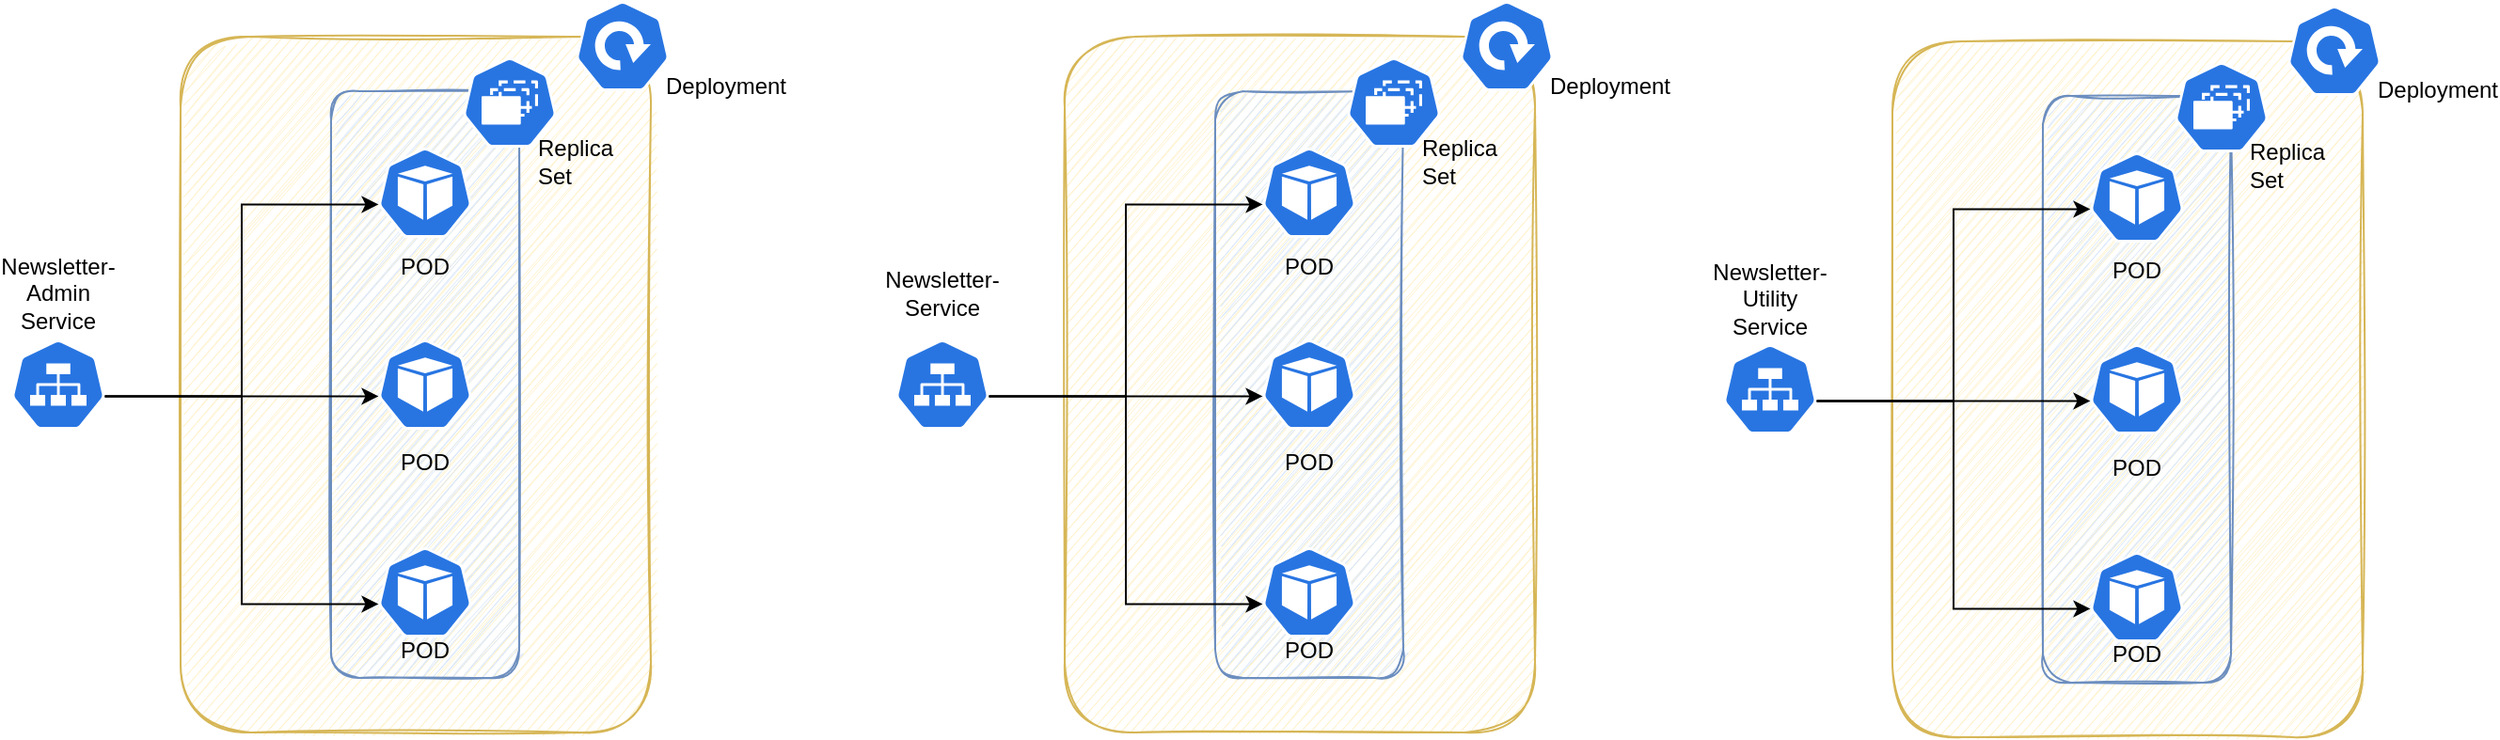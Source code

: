 <mxfile version="15.8.4" type="device"><diagram id="-txgXysnOcSczy6059Za" name="Kubernetes"><mxGraphModel dx="846" dy="464" grid="1" gridSize="10" guides="1" tooltips="1" connect="1" arrows="1" fold="1" page="1" pageScale="1" pageWidth="4681" pageHeight="3300" math="0" shadow="0"><root><mxCell id="0"/><mxCell id="1" parent="0"/><mxCell id="-Q3KpS1T0PqF7jxy3ZdW-20" value="" style="rounded=1;whiteSpace=wrap;html=1;sketch=1;fillColor=#fff2cc;strokeColor=#d6b656;" vertex="1" parent="1"><mxGeometry x="335" y="318.5" width="250" height="370" as="geometry"/></mxCell><mxCell id="-Q3KpS1T0PqF7jxy3ZdW-22" value="" style="rounded=1;whiteSpace=wrap;html=1;sketch=1;fillColor=#dae8fc;strokeColor=#6c8ebf;" vertex="1" parent="1"><mxGeometry x="415" y="347.5" width="100" height="312" as="geometry"/></mxCell><mxCell id="-Q3KpS1T0PqF7jxy3ZdW-64" style="edgeStyle=orthogonalEdgeStyle;rounded=0;orthogonalLoop=1;jettySize=auto;html=1;exitX=0.995;exitY=0.63;exitDx=0;exitDy=0;exitPerimeter=0;entryX=0.005;entryY=0.63;entryDx=0;entryDy=0;entryPerimeter=0;" edge="1" parent="1" source="-Q3KpS1T0PqF7jxy3ZdW-19" target="-Q3KpS1T0PqF7jxy3ZdW-62"><mxGeometry relative="1" as="geometry"/></mxCell><mxCell id="-Q3KpS1T0PqF7jxy3ZdW-19" value="" style="sketch=0;html=1;dashed=0;whitespace=wrap;fillColor=#2875E2;strokeColor=#ffffff;points=[[0.005,0.63,0],[0.1,0.2,0],[0.9,0.2,0],[0.5,0,0],[0.995,0.63,0],[0.72,0.99,0],[0.5,1,0],[0.28,0.99,0]];shape=mxgraph.kubernetes.icon;prIcon=svc" vertex="1" parent="1"><mxGeometry x="245" y="479.5" width="50" height="48" as="geometry"/></mxCell><mxCell id="-Q3KpS1T0PqF7jxy3ZdW-21" value="" style="sketch=0;html=1;dashed=0;whitespace=wrap;fillColor=#2875E2;strokeColor=#ffffff;points=[[0.005,0.63,0],[0.1,0.2,0],[0.9,0.2,0],[0.5,0,0],[0.995,0.63,0],[0.72,0.99,0],[0.5,1,0],[0.28,0.99,0]];shape=mxgraph.kubernetes.icon;prIcon=deploy" vertex="1" parent="1"><mxGeometry x="545" y="299.5" width="50" height="48" as="geometry"/></mxCell><mxCell id="-Q3KpS1T0PqF7jxy3ZdW-23" value="" style="sketch=0;html=1;dashed=0;whitespace=wrap;fillColor=#2875E2;strokeColor=#ffffff;points=[[0.005,0.63,0],[0.1,0.2,0],[0.9,0.2,0],[0.5,0,0],[0.995,0.63,0],[0.72,0.99,0],[0.5,1,0],[0.28,0.99,0]];shape=mxgraph.kubernetes.icon;prIcon=rs" vertex="1" parent="1"><mxGeometry x="485" y="329.5" width="50" height="48" as="geometry"/></mxCell><mxCell id="-Q3KpS1T0PqF7jxy3ZdW-24" value="" style="sketch=0;html=1;dashed=0;whitespace=wrap;fillColor=#2875E2;strokeColor=#ffffff;points=[[0.005,0.63,0],[0.1,0.2,0],[0.9,0.2,0],[0.5,0,0],[0.995,0.63,0],[0.72,0.99,0],[0.5,1,0],[0.28,0.99,0]];shape=mxgraph.kubernetes.icon;prIcon=pod" vertex="1" parent="1"><mxGeometry x="440" y="377.5" width="50" height="48" as="geometry"/></mxCell><mxCell id="-Q3KpS1T0PqF7jxy3ZdW-25" value="" style="sketch=0;html=1;dashed=0;whitespace=wrap;fillColor=#2875E2;strokeColor=#ffffff;points=[[0.005,0.63,0],[0.1,0.2,0],[0.9,0.2,0],[0.5,0,0],[0.995,0.63,0],[0.72,0.99,0],[0.5,1,0],[0.28,0.99,0]];shape=mxgraph.kubernetes.icon;prIcon=pod" vertex="1" parent="1"><mxGeometry x="440" y="590" width="50" height="48" as="geometry"/></mxCell><mxCell id="-Q3KpS1T0PqF7jxy3ZdW-26" style="edgeStyle=orthogonalEdgeStyle;rounded=0;orthogonalLoop=1;jettySize=auto;html=1;exitX=0.995;exitY=0.63;exitDx=0;exitDy=0;exitPerimeter=0;entryX=0.005;entryY=0.63;entryDx=0;entryDy=0;entryPerimeter=0;" edge="1" parent="1" source="-Q3KpS1T0PqF7jxy3ZdW-19" target="-Q3KpS1T0PqF7jxy3ZdW-25"><mxGeometry relative="1" as="geometry"/></mxCell><mxCell id="-Q3KpS1T0PqF7jxy3ZdW-27" value="" style="edgeStyle=orthogonalEdgeStyle;rounded=0;orthogonalLoop=1;jettySize=auto;html=1;exitX=0.995;exitY=0.63;exitDx=0;exitDy=0;exitPerimeter=0;entryX=0.005;entryY=0.63;entryDx=0;entryDy=0;entryPerimeter=0;" edge="1" parent="1" source="-Q3KpS1T0PqF7jxy3ZdW-19" target="-Q3KpS1T0PqF7jxy3ZdW-24"><mxGeometry relative="1" as="geometry"/></mxCell><mxCell id="-Q3KpS1T0PqF7jxy3ZdW-28" value="Newsletter-Admin Service" style="text;html=1;strokeColor=none;fillColor=none;align=center;verticalAlign=middle;whiteSpace=wrap;rounded=0;sketch=1;" vertex="1" parent="1"><mxGeometry x="240" y="440" width="60" height="30" as="geometry"/></mxCell><mxCell id="-Q3KpS1T0PqF7jxy3ZdW-29" value="POD" style="text;html=1;strokeColor=none;fillColor=none;align=center;verticalAlign=middle;whiteSpace=wrap;rounded=0;sketch=1;" vertex="1" parent="1"><mxGeometry x="435" y="629.5" width="60" height="30" as="geometry"/></mxCell><mxCell id="-Q3KpS1T0PqF7jxy3ZdW-30" value="POD" style="text;html=1;strokeColor=none;fillColor=none;align=center;verticalAlign=middle;whiteSpace=wrap;rounded=0;sketch=1;" vertex="1" parent="1"><mxGeometry x="435" y="425.5" width="60" height="30" as="geometry"/></mxCell><mxCell id="-Q3KpS1T0PqF7jxy3ZdW-31" value="Replica&lt;br&gt;&lt;div style=&quot;text-align: left&quot;&gt;&lt;span&gt;Set&lt;/span&gt;&lt;/div&gt;" style="text;html=1;strokeColor=none;fillColor=none;align=center;verticalAlign=middle;whiteSpace=wrap;rounded=0;sketch=1;" vertex="1" parent="1"><mxGeometry x="515" y="369.5" width="60" height="30" as="geometry"/></mxCell><mxCell id="-Q3KpS1T0PqF7jxy3ZdW-32" value="Deployment" style="text;html=1;strokeColor=none;fillColor=none;align=center;verticalAlign=middle;whiteSpace=wrap;rounded=0;sketch=1;" vertex="1" parent="1"><mxGeometry x="595" y="329.5" width="60" height="30" as="geometry"/></mxCell><mxCell id="-Q3KpS1T0PqF7jxy3ZdW-62" value="" style="sketch=0;html=1;dashed=0;whitespace=wrap;fillColor=#2875E2;strokeColor=#ffffff;points=[[0.005,0.63,0],[0.1,0.2,0],[0.9,0.2,0],[0.5,0,0],[0.995,0.63,0],[0.72,0.99,0],[0.5,1,0],[0.28,0.99,0]];shape=mxgraph.kubernetes.icon;prIcon=pod" vertex="1" parent="1"><mxGeometry x="440" y="479.5" width="50" height="48" as="geometry"/></mxCell><mxCell id="-Q3KpS1T0PqF7jxy3ZdW-63" value="POD" style="text;html=1;strokeColor=none;fillColor=none;align=center;verticalAlign=middle;whiteSpace=wrap;rounded=0;sketch=1;" vertex="1" parent="1"><mxGeometry x="435" y="530" width="60" height="30" as="geometry"/></mxCell><mxCell id="-Q3KpS1T0PqF7jxy3ZdW-92" value="" style="rounded=1;whiteSpace=wrap;html=1;sketch=1;fillColor=#fff2cc;strokeColor=#d6b656;" vertex="1" parent="1"><mxGeometry x="805" y="318.5" width="250" height="370" as="geometry"/></mxCell><mxCell id="-Q3KpS1T0PqF7jxy3ZdW-93" value="" style="rounded=1;whiteSpace=wrap;html=1;sketch=1;fillColor=#dae8fc;strokeColor=#6c8ebf;" vertex="1" parent="1"><mxGeometry x="885" y="347.5" width="100" height="312" as="geometry"/></mxCell><mxCell id="-Q3KpS1T0PqF7jxy3ZdW-94" style="edgeStyle=orthogonalEdgeStyle;rounded=0;orthogonalLoop=1;jettySize=auto;html=1;exitX=0.995;exitY=0.63;exitDx=0;exitDy=0;exitPerimeter=0;entryX=0.005;entryY=0.63;entryDx=0;entryDy=0;entryPerimeter=0;" edge="1" parent="1" source="-Q3KpS1T0PqF7jxy3ZdW-95" target="-Q3KpS1T0PqF7jxy3ZdW-107"><mxGeometry relative="1" as="geometry"/></mxCell><mxCell id="-Q3KpS1T0PqF7jxy3ZdW-95" value="" style="sketch=0;html=1;dashed=0;whitespace=wrap;fillColor=#2875E2;strokeColor=#ffffff;points=[[0.005,0.63,0],[0.1,0.2,0],[0.9,0.2,0],[0.5,0,0],[0.995,0.63,0],[0.72,0.99,0],[0.5,1,0],[0.28,0.99,0]];shape=mxgraph.kubernetes.icon;prIcon=svc" vertex="1" parent="1"><mxGeometry x="715" y="479.5" width="50" height="48" as="geometry"/></mxCell><mxCell id="-Q3KpS1T0PqF7jxy3ZdW-96" value="" style="sketch=0;html=1;dashed=0;whitespace=wrap;fillColor=#2875E2;strokeColor=#ffffff;points=[[0.005,0.63,0],[0.1,0.2,0],[0.9,0.2,0],[0.5,0,0],[0.995,0.63,0],[0.72,0.99,0],[0.5,1,0],[0.28,0.99,0]];shape=mxgraph.kubernetes.icon;prIcon=deploy" vertex="1" parent="1"><mxGeometry x="1015" y="299.5" width="50" height="48" as="geometry"/></mxCell><mxCell id="-Q3KpS1T0PqF7jxy3ZdW-97" value="" style="sketch=0;html=1;dashed=0;whitespace=wrap;fillColor=#2875E2;strokeColor=#ffffff;points=[[0.005,0.63,0],[0.1,0.2,0],[0.9,0.2,0],[0.5,0,0],[0.995,0.63,0],[0.72,0.99,0],[0.5,1,0],[0.28,0.99,0]];shape=mxgraph.kubernetes.icon;prIcon=rs" vertex="1" parent="1"><mxGeometry x="955" y="329.5" width="50" height="48" as="geometry"/></mxCell><mxCell id="-Q3KpS1T0PqF7jxy3ZdW-98" value="" style="sketch=0;html=1;dashed=0;whitespace=wrap;fillColor=#2875E2;strokeColor=#ffffff;points=[[0.005,0.63,0],[0.1,0.2,0],[0.9,0.2,0],[0.5,0,0],[0.995,0.63,0],[0.72,0.99,0],[0.5,1,0],[0.28,0.99,0]];shape=mxgraph.kubernetes.icon;prIcon=pod" vertex="1" parent="1"><mxGeometry x="910" y="377.5" width="50" height="48" as="geometry"/></mxCell><mxCell id="-Q3KpS1T0PqF7jxy3ZdW-99" value="" style="sketch=0;html=1;dashed=0;whitespace=wrap;fillColor=#2875E2;strokeColor=#ffffff;points=[[0.005,0.63,0],[0.1,0.2,0],[0.9,0.2,0],[0.5,0,0],[0.995,0.63,0],[0.72,0.99,0],[0.5,1,0],[0.28,0.99,0]];shape=mxgraph.kubernetes.icon;prIcon=pod" vertex="1" parent="1"><mxGeometry x="910" y="590" width="50" height="48" as="geometry"/></mxCell><mxCell id="-Q3KpS1T0PqF7jxy3ZdW-100" style="edgeStyle=orthogonalEdgeStyle;rounded=0;orthogonalLoop=1;jettySize=auto;html=1;exitX=0.995;exitY=0.63;exitDx=0;exitDy=0;exitPerimeter=0;entryX=0.005;entryY=0.63;entryDx=0;entryDy=0;entryPerimeter=0;" edge="1" parent="1" source="-Q3KpS1T0PqF7jxy3ZdW-95" target="-Q3KpS1T0PqF7jxy3ZdW-99"><mxGeometry relative="1" as="geometry"/></mxCell><mxCell id="-Q3KpS1T0PqF7jxy3ZdW-101" value="" style="edgeStyle=orthogonalEdgeStyle;rounded=0;orthogonalLoop=1;jettySize=auto;html=1;exitX=0.995;exitY=0.63;exitDx=0;exitDy=0;exitPerimeter=0;entryX=0.005;entryY=0.63;entryDx=0;entryDy=0;entryPerimeter=0;" edge="1" parent="1" source="-Q3KpS1T0PqF7jxy3ZdW-95" target="-Q3KpS1T0PqF7jxy3ZdW-98"><mxGeometry relative="1" as="geometry"/></mxCell><mxCell id="-Q3KpS1T0PqF7jxy3ZdW-102" value="Newsletter-Service" style="text;html=1;strokeColor=none;fillColor=none;align=center;verticalAlign=middle;whiteSpace=wrap;rounded=0;sketch=1;" vertex="1" parent="1"><mxGeometry x="710" y="440" width="60" height="30" as="geometry"/></mxCell><mxCell id="-Q3KpS1T0PqF7jxy3ZdW-103" value="POD" style="text;html=1;strokeColor=none;fillColor=none;align=center;verticalAlign=middle;whiteSpace=wrap;rounded=0;sketch=1;" vertex="1" parent="1"><mxGeometry x="905" y="629.5" width="60" height="30" as="geometry"/></mxCell><mxCell id="-Q3KpS1T0PqF7jxy3ZdW-104" value="POD" style="text;html=1;strokeColor=none;fillColor=none;align=center;verticalAlign=middle;whiteSpace=wrap;rounded=0;sketch=1;" vertex="1" parent="1"><mxGeometry x="905" y="425.5" width="60" height="30" as="geometry"/></mxCell><mxCell id="-Q3KpS1T0PqF7jxy3ZdW-105" value="Replica&lt;br&gt;&lt;div style=&quot;text-align: left&quot;&gt;&lt;span&gt;Set&lt;/span&gt;&lt;/div&gt;" style="text;html=1;strokeColor=none;fillColor=none;align=center;verticalAlign=middle;whiteSpace=wrap;rounded=0;sketch=1;" vertex="1" parent="1"><mxGeometry x="985" y="369.5" width="60" height="30" as="geometry"/></mxCell><mxCell id="-Q3KpS1T0PqF7jxy3ZdW-106" value="Deployment" style="text;html=1;strokeColor=none;fillColor=none;align=center;verticalAlign=middle;whiteSpace=wrap;rounded=0;sketch=1;" vertex="1" parent="1"><mxGeometry x="1065" y="329.5" width="60" height="30" as="geometry"/></mxCell><mxCell id="-Q3KpS1T0PqF7jxy3ZdW-107" value="" style="sketch=0;html=1;dashed=0;whitespace=wrap;fillColor=#2875E2;strokeColor=#ffffff;points=[[0.005,0.63,0],[0.1,0.2,0],[0.9,0.2,0],[0.5,0,0],[0.995,0.63,0],[0.72,0.99,0],[0.5,1,0],[0.28,0.99,0]];shape=mxgraph.kubernetes.icon;prIcon=pod" vertex="1" parent="1"><mxGeometry x="910" y="479.5" width="50" height="48" as="geometry"/></mxCell><mxCell id="-Q3KpS1T0PqF7jxy3ZdW-108" value="POD" style="text;html=1;strokeColor=none;fillColor=none;align=center;verticalAlign=middle;whiteSpace=wrap;rounded=0;sketch=1;" vertex="1" parent="1"><mxGeometry x="905" y="530" width="60" height="30" as="geometry"/></mxCell><mxCell id="-Q3KpS1T0PqF7jxy3ZdW-109" value="" style="rounded=1;whiteSpace=wrap;html=1;sketch=1;fillColor=#fff2cc;strokeColor=#d6b656;" vertex="1" parent="1"><mxGeometry x="1245" y="321" width="250" height="370" as="geometry"/></mxCell><mxCell id="-Q3KpS1T0PqF7jxy3ZdW-110" value="" style="rounded=1;whiteSpace=wrap;html=1;sketch=1;fillColor=#dae8fc;strokeColor=#6c8ebf;" vertex="1" parent="1"><mxGeometry x="1325" y="350" width="100" height="312" as="geometry"/></mxCell><mxCell id="-Q3KpS1T0PqF7jxy3ZdW-111" style="edgeStyle=orthogonalEdgeStyle;rounded=0;orthogonalLoop=1;jettySize=auto;html=1;exitX=0.995;exitY=0.63;exitDx=0;exitDy=0;exitPerimeter=0;entryX=0.005;entryY=0.63;entryDx=0;entryDy=0;entryPerimeter=0;" edge="1" parent="1" source="-Q3KpS1T0PqF7jxy3ZdW-112" target="-Q3KpS1T0PqF7jxy3ZdW-124"><mxGeometry relative="1" as="geometry"/></mxCell><mxCell id="-Q3KpS1T0PqF7jxy3ZdW-112" value="" style="sketch=0;html=1;dashed=0;whitespace=wrap;fillColor=#2875E2;strokeColor=#ffffff;points=[[0.005,0.63,0],[0.1,0.2,0],[0.9,0.2,0],[0.5,0,0],[0.995,0.63,0],[0.72,0.99,0],[0.5,1,0],[0.28,0.99,0]];shape=mxgraph.kubernetes.icon;prIcon=svc" vertex="1" parent="1"><mxGeometry x="1155" y="482" width="50" height="48" as="geometry"/></mxCell><mxCell id="-Q3KpS1T0PqF7jxy3ZdW-113" value="" style="sketch=0;html=1;dashed=0;whitespace=wrap;fillColor=#2875E2;strokeColor=#ffffff;points=[[0.005,0.63,0],[0.1,0.2,0],[0.9,0.2,0],[0.5,0,0],[0.995,0.63,0],[0.72,0.99,0],[0.5,1,0],[0.28,0.99,0]];shape=mxgraph.kubernetes.icon;prIcon=deploy" vertex="1" parent="1"><mxGeometry x="1455" y="302" width="50" height="48" as="geometry"/></mxCell><mxCell id="-Q3KpS1T0PqF7jxy3ZdW-114" value="" style="sketch=0;html=1;dashed=0;whitespace=wrap;fillColor=#2875E2;strokeColor=#ffffff;points=[[0.005,0.63,0],[0.1,0.2,0],[0.9,0.2,0],[0.5,0,0],[0.995,0.63,0],[0.72,0.99,0],[0.5,1,0],[0.28,0.99,0]];shape=mxgraph.kubernetes.icon;prIcon=rs" vertex="1" parent="1"><mxGeometry x="1395" y="332" width="50" height="48" as="geometry"/></mxCell><mxCell id="-Q3KpS1T0PqF7jxy3ZdW-115" value="" style="sketch=0;html=1;dashed=0;whitespace=wrap;fillColor=#2875E2;strokeColor=#ffffff;points=[[0.005,0.63,0],[0.1,0.2,0],[0.9,0.2,0],[0.5,0,0],[0.995,0.63,0],[0.72,0.99,0],[0.5,1,0],[0.28,0.99,0]];shape=mxgraph.kubernetes.icon;prIcon=pod" vertex="1" parent="1"><mxGeometry x="1350" y="380" width="50" height="48" as="geometry"/></mxCell><mxCell id="-Q3KpS1T0PqF7jxy3ZdW-116" value="" style="sketch=0;html=1;dashed=0;whitespace=wrap;fillColor=#2875E2;strokeColor=#ffffff;points=[[0.005,0.63,0],[0.1,0.2,0],[0.9,0.2,0],[0.5,0,0],[0.995,0.63,0],[0.72,0.99,0],[0.5,1,0],[0.28,0.99,0]];shape=mxgraph.kubernetes.icon;prIcon=pod" vertex="1" parent="1"><mxGeometry x="1350" y="592.5" width="50" height="48" as="geometry"/></mxCell><mxCell id="-Q3KpS1T0PqF7jxy3ZdW-117" style="edgeStyle=orthogonalEdgeStyle;rounded=0;orthogonalLoop=1;jettySize=auto;html=1;exitX=0.995;exitY=0.63;exitDx=0;exitDy=0;exitPerimeter=0;entryX=0.005;entryY=0.63;entryDx=0;entryDy=0;entryPerimeter=0;" edge="1" parent="1" source="-Q3KpS1T0PqF7jxy3ZdW-112" target="-Q3KpS1T0PqF7jxy3ZdW-116"><mxGeometry relative="1" as="geometry"/></mxCell><mxCell id="-Q3KpS1T0PqF7jxy3ZdW-118" value="" style="edgeStyle=orthogonalEdgeStyle;rounded=0;orthogonalLoop=1;jettySize=auto;html=1;exitX=0.995;exitY=0.63;exitDx=0;exitDy=0;exitPerimeter=0;entryX=0.005;entryY=0.63;entryDx=0;entryDy=0;entryPerimeter=0;" edge="1" parent="1" source="-Q3KpS1T0PqF7jxy3ZdW-112" target="-Q3KpS1T0PqF7jxy3ZdW-115"><mxGeometry relative="1" as="geometry"/></mxCell><mxCell id="-Q3KpS1T0PqF7jxy3ZdW-119" value="Newsletter-Utility Service" style="text;html=1;strokeColor=none;fillColor=none;align=center;verticalAlign=middle;whiteSpace=wrap;rounded=0;sketch=1;" vertex="1" parent="1"><mxGeometry x="1150" y="442.5" width="60" height="30" as="geometry"/></mxCell><mxCell id="-Q3KpS1T0PqF7jxy3ZdW-120" value="POD" style="text;html=1;strokeColor=none;fillColor=none;align=center;verticalAlign=middle;whiteSpace=wrap;rounded=0;sketch=1;" vertex="1" parent="1"><mxGeometry x="1345" y="632" width="60" height="30" as="geometry"/></mxCell><mxCell id="-Q3KpS1T0PqF7jxy3ZdW-121" value="POD" style="text;html=1;strokeColor=none;fillColor=none;align=center;verticalAlign=middle;whiteSpace=wrap;rounded=0;sketch=1;" vertex="1" parent="1"><mxGeometry x="1345" y="428" width="60" height="30" as="geometry"/></mxCell><mxCell id="-Q3KpS1T0PqF7jxy3ZdW-122" value="Replica&lt;br&gt;&lt;div style=&quot;text-align: left&quot;&gt;&lt;span&gt;Set&lt;/span&gt;&lt;/div&gt;" style="text;html=1;strokeColor=none;fillColor=none;align=center;verticalAlign=middle;whiteSpace=wrap;rounded=0;sketch=1;" vertex="1" parent="1"><mxGeometry x="1425" y="372" width="60" height="30" as="geometry"/></mxCell><mxCell id="-Q3KpS1T0PqF7jxy3ZdW-123" value="Deployment" style="text;html=1;strokeColor=none;fillColor=none;align=center;verticalAlign=middle;whiteSpace=wrap;rounded=0;sketch=1;" vertex="1" parent="1"><mxGeometry x="1505" y="332" width="60" height="30" as="geometry"/></mxCell><mxCell id="-Q3KpS1T0PqF7jxy3ZdW-124" value="" style="sketch=0;html=1;dashed=0;whitespace=wrap;fillColor=#2875E2;strokeColor=#ffffff;points=[[0.005,0.63,0],[0.1,0.2,0],[0.9,0.2,0],[0.5,0,0],[0.995,0.63,0],[0.72,0.99,0],[0.5,1,0],[0.28,0.99,0]];shape=mxgraph.kubernetes.icon;prIcon=pod" vertex="1" parent="1"><mxGeometry x="1350" y="482" width="50" height="48" as="geometry"/></mxCell><mxCell id="-Q3KpS1T0PqF7jxy3ZdW-125" value="POD" style="text;html=1;strokeColor=none;fillColor=none;align=center;verticalAlign=middle;whiteSpace=wrap;rounded=0;sketch=1;" vertex="1" parent="1"><mxGeometry x="1345" y="532.5" width="60" height="30" as="geometry"/></mxCell></root></mxGraphModel></diagram></mxfile>